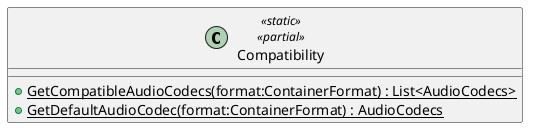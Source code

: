 @startuml
class Compatibility <<static>> <<partial>> {
    + {static} GetCompatibleAudioCodecs(format:ContainerFormat) : List<AudioCodecs>
    + {static} GetDefaultAudioCodec(format:ContainerFormat) : AudioCodecs
}
@enduml
